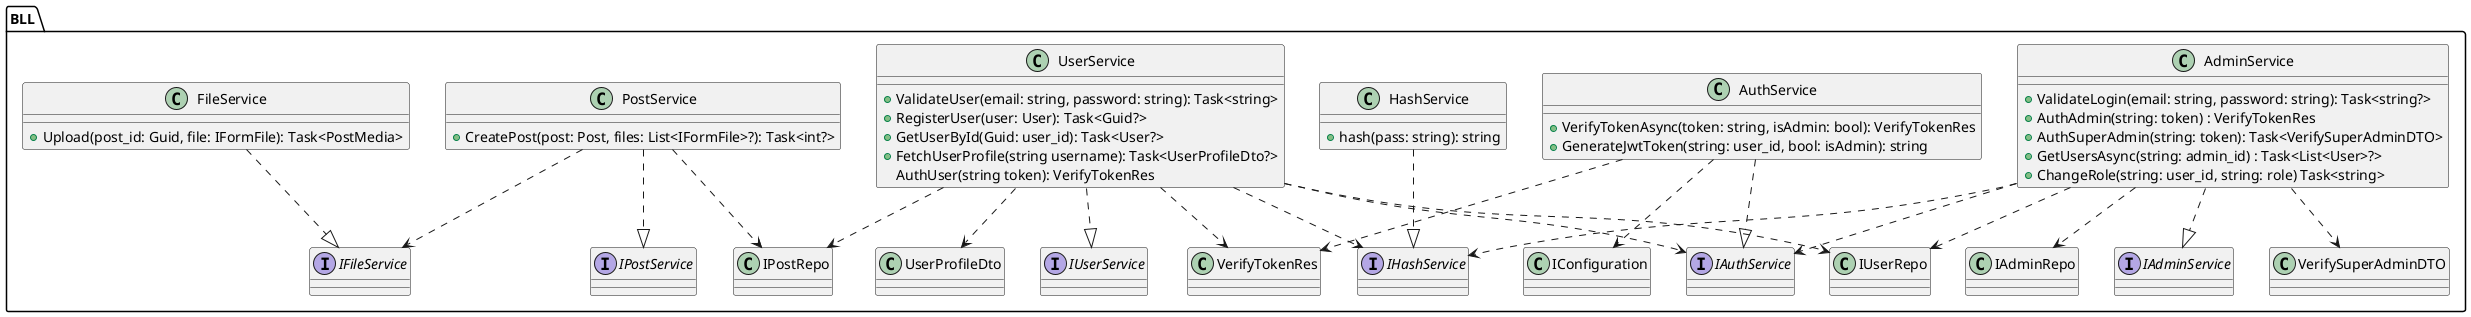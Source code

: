 @startuml


package "BLL" {
    interface IAdminService
    interface IAuthService
    interface IFileService
    interface IHashService
    interface IPostService
    interface IUserService

    class AdminService {
        +ValidateLogin(email: string, password: string): Task<string?>
        +AuthAdmin(string: token) : VerifyTokenRes
        +AuthSuperAdmin(string: token): Task<VerifySuperAdminDTO>
        +GetUsersAsync(string: admin_id) : Task<List<User>?>
        +ChangeRole(string: user_id, string: role) Task<string>
    }
    class AuthService {
        +VerifyTokenAsync(token: string, isAdmin: bool): VerifyTokenRes
        +GenerateJwtToken(string: user_id, bool: isAdmin): string
    }
    class FileService {
        +Upload(post_id: Guid, file: IFormFile): Task<PostMedia>
    }
    class HashService {
        +hash(pass: string): string
    }
    class PostService {
        +CreatePost(post: Post, files: List<IFormFile>?): Task<int?>
    }
    class UserService {
        +ValidateUser(email: string, password: string): Task<string>
        +RegisterUser(user: User): Task<Guid?>
        +GetUserById(Guid: user_id): Task<User?>
        +FetchUserProfile(string username): Task<UserProfileDto?>
        AuthUser(string token): VerifyTokenRes
    }

    class UserProfileDto {
    }

     class VerifySuperAdminDTO
    {
    }

    class VerifyTokenRes
    {
    }

    AdminService ..|> IAdminService
    AdminService ..> IUserRepo
    AdminService ..> IAdminRepo
    AdminService ..> IHashService
    AdminService ..> IAuthService
    AdminService ..> VerifySuperAdminDTO

    AuthService ..|> IAuthService
    AuthService ..> IConfiguration
    AuthService ..> VerifyTokenRes

    FileService ..|> IFileService

    HashService ..|> IHashService

    PostService ..|> IPostService
    PostService ..> IPostRepo
    PostService ..> IFileService

    UserService ..|> IUserService
    UserService ..> IUserRepo
    UserService ..> IPostRepo
    UserService ..> IHashService
    UserService ..> IAuthService
    UserService ..> UserProfileDto
    UserService ..> VerifyTokenRes

}

@enduml
